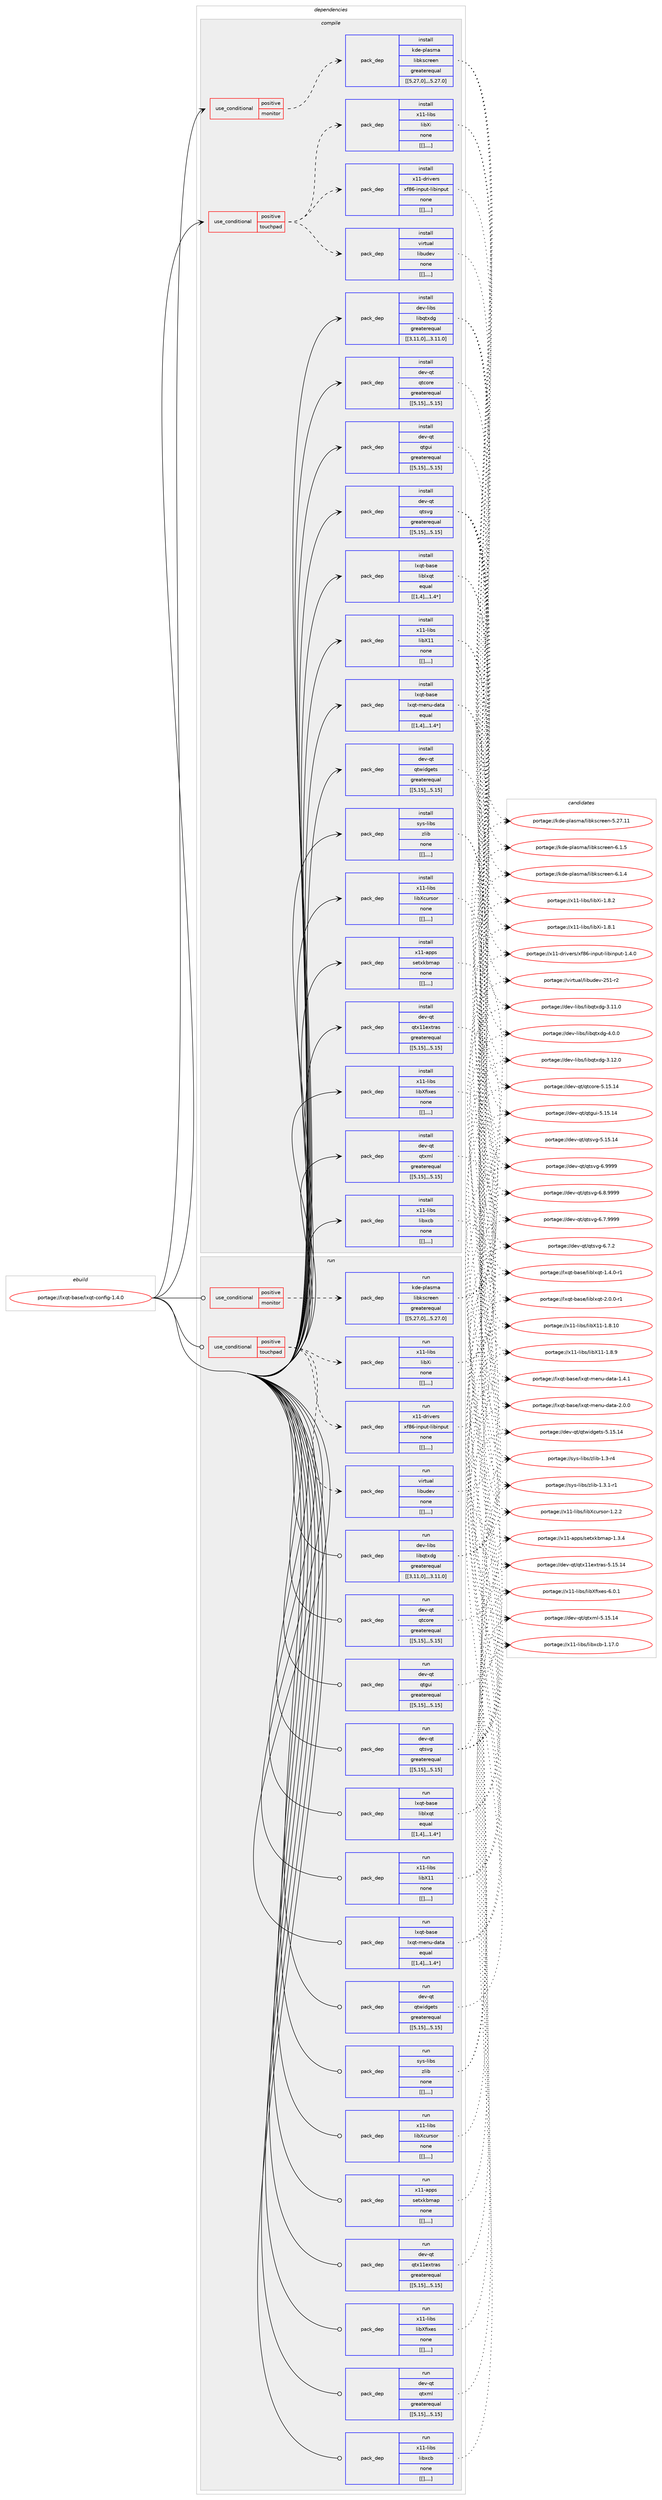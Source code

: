 digraph prolog {

# *************
# Graph options
# *************

newrank=true;
concentrate=true;
compound=true;
graph [rankdir=LR,fontname=Helvetica,fontsize=10,ranksep=1.5];#, ranksep=2.5, nodesep=0.2];
edge  [arrowhead=vee];
node  [fontname=Helvetica,fontsize=10];

# **********
# The ebuild
# **********

subgraph cluster_leftcol {
color=gray;
label=<<i>ebuild</i>>;
id [label="portage://lxqt-base/lxqt-config-1.4.0", color=red, width=4, href="../lxqt-base/lxqt-config-1.4.0.svg"];
}

# ****************
# The dependencies
# ****************

subgraph cluster_midcol {
color=gray;
label=<<i>dependencies</i>>;
subgraph cluster_compile {
fillcolor="#eeeeee";
style=filled;
label=<<i>compile</i>>;
subgraph cond71280 {
dependency287753 [label=<<TABLE BORDER="0" CELLBORDER="1" CELLSPACING="0" CELLPADDING="4"><TR><TD ROWSPAN="3" CELLPADDING="10">use_conditional</TD></TR><TR><TD>positive</TD></TR><TR><TD>monitor</TD></TR></TABLE>>, shape=none, color=red];
subgraph pack214099 {
dependency287754 [label=<<TABLE BORDER="0" CELLBORDER="1" CELLSPACING="0" CELLPADDING="4" WIDTH="220"><TR><TD ROWSPAN="6" CELLPADDING="30">pack_dep</TD></TR><TR><TD WIDTH="110">install</TD></TR><TR><TD>kde-plasma</TD></TR><TR><TD>libkscreen</TD></TR><TR><TD>greaterequal</TD></TR><TR><TD>[[5,27,0],,,5.27.0]</TD></TR></TABLE>>, shape=none, color=blue];
}
dependency287753:e -> dependency287754:w [weight=20,style="dashed",arrowhead="vee"];
}
id:e -> dependency287753:w [weight=20,style="solid",arrowhead="vee"];
subgraph cond71281 {
dependency287755 [label=<<TABLE BORDER="0" CELLBORDER="1" CELLSPACING="0" CELLPADDING="4"><TR><TD ROWSPAN="3" CELLPADDING="10">use_conditional</TD></TR><TR><TD>positive</TD></TR><TR><TD>touchpad</TD></TR></TABLE>>, shape=none, color=red];
subgraph pack214100 {
dependency287756 [label=<<TABLE BORDER="0" CELLBORDER="1" CELLSPACING="0" CELLPADDING="4" WIDTH="220"><TR><TD ROWSPAN="6" CELLPADDING="30">pack_dep</TD></TR><TR><TD WIDTH="110">install</TD></TR><TR><TD>virtual</TD></TR><TR><TD>libudev</TD></TR><TR><TD>none</TD></TR><TR><TD>[[],,,,]</TD></TR></TABLE>>, shape=none, color=blue];
}
dependency287755:e -> dependency287756:w [weight=20,style="dashed",arrowhead="vee"];
subgraph pack214101 {
dependency287757 [label=<<TABLE BORDER="0" CELLBORDER="1" CELLSPACING="0" CELLPADDING="4" WIDTH="220"><TR><TD ROWSPAN="6" CELLPADDING="30">pack_dep</TD></TR><TR><TD WIDTH="110">install</TD></TR><TR><TD>x11-drivers</TD></TR><TR><TD>xf86-input-libinput</TD></TR><TR><TD>none</TD></TR><TR><TD>[[],,,,]</TD></TR></TABLE>>, shape=none, color=blue];
}
dependency287755:e -> dependency287757:w [weight=20,style="dashed",arrowhead="vee"];
subgraph pack214102 {
dependency287758 [label=<<TABLE BORDER="0" CELLBORDER="1" CELLSPACING="0" CELLPADDING="4" WIDTH="220"><TR><TD ROWSPAN="6" CELLPADDING="30">pack_dep</TD></TR><TR><TD WIDTH="110">install</TD></TR><TR><TD>x11-libs</TD></TR><TR><TD>libXi</TD></TR><TR><TD>none</TD></TR><TR><TD>[[],,,,]</TD></TR></TABLE>>, shape=none, color=blue];
}
dependency287755:e -> dependency287758:w [weight=20,style="dashed",arrowhead="vee"];
}
id:e -> dependency287755:w [weight=20,style="solid",arrowhead="vee"];
subgraph pack214103 {
dependency287759 [label=<<TABLE BORDER="0" CELLBORDER="1" CELLSPACING="0" CELLPADDING="4" WIDTH="220"><TR><TD ROWSPAN="6" CELLPADDING="30">pack_dep</TD></TR><TR><TD WIDTH="110">install</TD></TR><TR><TD>dev-libs</TD></TR><TR><TD>libqtxdg</TD></TR><TR><TD>greaterequal</TD></TR><TR><TD>[[3,11,0],,,3.11.0]</TD></TR></TABLE>>, shape=none, color=blue];
}
id:e -> dependency287759:w [weight=20,style="solid",arrowhead="vee"];
subgraph pack214104 {
dependency287760 [label=<<TABLE BORDER="0" CELLBORDER="1" CELLSPACING="0" CELLPADDING="4" WIDTH="220"><TR><TD ROWSPAN="6" CELLPADDING="30">pack_dep</TD></TR><TR><TD WIDTH="110">install</TD></TR><TR><TD>dev-qt</TD></TR><TR><TD>qtcore</TD></TR><TR><TD>greaterequal</TD></TR><TR><TD>[[5,15],,,5.15]</TD></TR></TABLE>>, shape=none, color=blue];
}
id:e -> dependency287760:w [weight=20,style="solid",arrowhead="vee"];
subgraph pack214105 {
dependency287761 [label=<<TABLE BORDER="0" CELLBORDER="1" CELLSPACING="0" CELLPADDING="4" WIDTH="220"><TR><TD ROWSPAN="6" CELLPADDING="30">pack_dep</TD></TR><TR><TD WIDTH="110">install</TD></TR><TR><TD>dev-qt</TD></TR><TR><TD>qtgui</TD></TR><TR><TD>greaterequal</TD></TR><TR><TD>[[5,15],,,5.15]</TD></TR></TABLE>>, shape=none, color=blue];
}
id:e -> dependency287761:w [weight=20,style="solid",arrowhead="vee"];
subgraph pack214106 {
dependency287762 [label=<<TABLE BORDER="0" CELLBORDER="1" CELLSPACING="0" CELLPADDING="4" WIDTH="220"><TR><TD ROWSPAN="6" CELLPADDING="30">pack_dep</TD></TR><TR><TD WIDTH="110">install</TD></TR><TR><TD>dev-qt</TD></TR><TR><TD>qtsvg</TD></TR><TR><TD>greaterequal</TD></TR><TR><TD>[[5,15],,,5.15]</TD></TR></TABLE>>, shape=none, color=blue];
}
id:e -> dependency287762:w [weight=20,style="solid",arrowhead="vee"];
subgraph pack214107 {
dependency287763 [label=<<TABLE BORDER="0" CELLBORDER="1" CELLSPACING="0" CELLPADDING="4" WIDTH="220"><TR><TD ROWSPAN="6" CELLPADDING="30">pack_dep</TD></TR><TR><TD WIDTH="110">install</TD></TR><TR><TD>dev-qt</TD></TR><TR><TD>qtwidgets</TD></TR><TR><TD>greaterequal</TD></TR><TR><TD>[[5,15],,,5.15]</TD></TR></TABLE>>, shape=none, color=blue];
}
id:e -> dependency287763:w [weight=20,style="solid",arrowhead="vee"];
subgraph pack214108 {
dependency287764 [label=<<TABLE BORDER="0" CELLBORDER="1" CELLSPACING="0" CELLPADDING="4" WIDTH="220"><TR><TD ROWSPAN="6" CELLPADDING="30">pack_dep</TD></TR><TR><TD WIDTH="110">install</TD></TR><TR><TD>dev-qt</TD></TR><TR><TD>qtx11extras</TD></TR><TR><TD>greaterequal</TD></TR><TR><TD>[[5,15],,,5.15]</TD></TR></TABLE>>, shape=none, color=blue];
}
id:e -> dependency287764:w [weight=20,style="solid",arrowhead="vee"];
subgraph pack214109 {
dependency287765 [label=<<TABLE BORDER="0" CELLBORDER="1" CELLSPACING="0" CELLPADDING="4" WIDTH="220"><TR><TD ROWSPAN="6" CELLPADDING="30">pack_dep</TD></TR><TR><TD WIDTH="110">install</TD></TR><TR><TD>dev-qt</TD></TR><TR><TD>qtxml</TD></TR><TR><TD>greaterequal</TD></TR><TR><TD>[[5,15],,,5.15]</TD></TR></TABLE>>, shape=none, color=blue];
}
id:e -> dependency287765:w [weight=20,style="solid",arrowhead="vee"];
subgraph pack214110 {
dependency287766 [label=<<TABLE BORDER="0" CELLBORDER="1" CELLSPACING="0" CELLPADDING="4" WIDTH="220"><TR><TD ROWSPAN="6" CELLPADDING="30">pack_dep</TD></TR><TR><TD WIDTH="110">install</TD></TR><TR><TD>lxqt-base</TD></TR><TR><TD>liblxqt</TD></TR><TR><TD>equal</TD></TR><TR><TD>[[1,4],,,1.4*]</TD></TR></TABLE>>, shape=none, color=blue];
}
id:e -> dependency287766:w [weight=20,style="solid",arrowhead="vee"];
subgraph pack214111 {
dependency287767 [label=<<TABLE BORDER="0" CELLBORDER="1" CELLSPACING="0" CELLPADDING="4" WIDTH="220"><TR><TD ROWSPAN="6" CELLPADDING="30">pack_dep</TD></TR><TR><TD WIDTH="110">install</TD></TR><TR><TD>lxqt-base</TD></TR><TR><TD>lxqt-menu-data</TD></TR><TR><TD>equal</TD></TR><TR><TD>[[1,4],,,1.4*]</TD></TR></TABLE>>, shape=none, color=blue];
}
id:e -> dependency287767:w [weight=20,style="solid",arrowhead="vee"];
subgraph pack214112 {
dependency287768 [label=<<TABLE BORDER="0" CELLBORDER="1" CELLSPACING="0" CELLPADDING="4" WIDTH="220"><TR><TD ROWSPAN="6" CELLPADDING="30">pack_dep</TD></TR><TR><TD WIDTH="110">install</TD></TR><TR><TD>sys-libs</TD></TR><TR><TD>zlib</TD></TR><TR><TD>none</TD></TR><TR><TD>[[],,,,]</TD></TR></TABLE>>, shape=none, color=blue];
}
id:e -> dependency287768:w [weight=20,style="solid",arrowhead="vee"];
subgraph pack214113 {
dependency287769 [label=<<TABLE BORDER="0" CELLBORDER="1" CELLSPACING="0" CELLPADDING="4" WIDTH="220"><TR><TD ROWSPAN="6" CELLPADDING="30">pack_dep</TD></TR><TR><TD WIDTH="110">install</TD></TR><TR><TD>x11-apps</TD></TR><TR><TD>setxkbmap</TD></TR><TR><TD>none</TD></TR><TR><TD>[[],,,,]</TD></TR></TABLE>>, shape=none, color=blue];
}
id:e -> dependency287769:w [weight=20,style="solid",arrowhead="vee"];
subgraph pack214114 {
dependency287770 [label=<<TABLE BORDER="0" CELLBORDER="1" CELLSPACING="0" CELLPADDING="4" WIDTH="220"><TR><TD ROWSPAN="6" CELLPADDING="30">pack_dep</TD></TR><TR><TD WIDTH="110">install</TD></TR><TR><TD>x11-libs</TD></TR><TR><TD>libX11</TD></TR><TR><TD>none</TD></TR><TR><TD>[[],,,,]</TD></TR></TABLE>>, shape=none, color=blue];
}
id:e -> dependency287770:w [weight=20,style="solid",arrowhead="vee"];
subgraph pack214115 {
dependency287771 [label=<<TABLE BORDER="0" CELLBORDER="1" CELLSPACING="0" CELLPADDING="4" WIDTH="220"><TR><TD ROWSPAN="6" CELLPADDING="30">pack_dep</TD></TR><TR><TD WIDTH="110">install</TD></TR><TR><TD>x11-libs</TD></TR><TR><TD>libXcursor</TD></TR><TR><TD>none</TD></TR><TR><TD>[[],,,,]</TD></TR></TABLE>>, shape=none, color=blue];
}
id:e -> dependency287771:w [weight=20,style="solid",arrowhead="vee"];
subgraph pack214116 {
dependency287772 [label=<<TABLE BORDER="0" CELLBORDER="1" CELLSPACING="0" CELLPADDING="4" WIDTH="220"><TR><TD ROWSPAN="6" CELLPADDING="30">pack_dep</TD></TR><TR><TD WIDTH="110">install</TD></TR><TR><TD>x11-libs</TD></TR><TR><TD>libXfixes</TD></TR><TR><TD>none</TD></TR><TR><TD>[[],,,,]</TD></TR></TABLE>>, shape=none, color=blue];
}
id:e -> dependency287772:w [weight=20,style="solid",arrowhead="vee"];
subgraph pack214117 {
dependency287773 [label=<<TABLE BORDER="0" CELLBORDER="1" CELLSPACING="0" CELLPADDING="4" WIDTH="220"><TR><TD ROWSPAN="6" CELLPADDING="30">pack_dep</TD></TR><TR><TD WIDTH="110">install</TD></TR><TR><TD>x11-libs</TD></TR><TR><TD>libxcb</TD></TR><TR><TD>none</TD></TR><TR><TD>[[],,,,]</TD></TR></TABLE>>, shape=none, color=blue];
}
id:e -> dependency287773:w [weight=20,style="solid",arrowhead="vee"];
}
subgraph cluster_compileandrun {
fillcolor="#eeeeee";
style=filled;
label=<<i>compile and run</i>>;
}
subgraph cluster_run {
fillcolor="#eeeeee";
style=filled;
label=<<i>run</i>>;
subgraph cond71282 {
dependency287774 [label=<<TABLE BORDER="0" CELLBORDER="1" CELLSPACING="0" CELLPADDING="4"><TR><TD ROWSPAN="3" CELLPADDING="10">use_conditional</TD></TR><TR><TD>positive</TD></TR><TR><TD>monitor</TD></TR></TABLE>>, shape=none, color=red];
subgraph pack214118 {
dependency287775 [label=<<TABLE BORDER="0" CELLBORDER="1" CELLSPACING="0" CELLPADDING="4" WIDTH="220"><TR><TD ROWSPAN="6" CELLPADDING="30">pack_dep</TD></TR><TR><TD WIDTH="110">run</TD></TR><TR><TD>kde-plasma</TD></TR><TR><TD>libkscreen</TD></TR><TR><TD>greaterequal</TD></TR><TR><TD>[[5,27,0],,,5.27.0]</TD></TR></TABLE>>, shape=none, color=blue];
}
dependency287774:e -> dependency287775:w [weight=20,style="dashed",arrowhead="vee"];
}
id:e -> dependency287774:w [weight=20,style="solid",arrowhead="odot"];
subgraph cond71283 {
dependency287776 [label=<<TABLE BORDER="0" CELLBORDER="1" CELLSPACING="0" CELLPADDING="4"><TR><TD ROWSPAN="3" CELLPADDING="10">use_conditional</TD></TR><TR><TD>positive</TD></TR><TR><TD>touchpad</TD></TR></TABLE>>, shape=none, color=red];
subgraph pack214119 {
dependency287777 [label=<<TABLE BORDER="0" CELLBORDER="1" CELLSPACING="0" CELLPADDING="4" WIDTH="220"><TR><TD ROWSPAN="6" CELLPADDING="30">pack_dep</TD></TR><TR><TD WIDTH="110">run</TD></TR><TR><TD>virtual</TD></TR><TR><TD>libudev</TD></TR><TR><TD>none</TD></TR><TR><TD>[[],,,,]</TD></TR></TABLE>>, shape=none, color=blue];
}
dependency287776:e -> dependency287777:w [weight=20,style="dashed",arrowhead="vee"];
subgraph pack214120 {
dependency287778 [label=<<TABLE BORDER="0" CELLBORDER="1" CELLSPACING="0" CELLPADDING="4" WIDTH="220"><TR><TD ROWSPAN="6" CELLPADDING="30">pack_dep</TD></TR><TR><TD WIDTH="110">run</TD></TR><TR><TD>x11-drivers</TD></TR><TR><TD>xf86-input-libinput</TD></TR><TR><TD>none</TD></TR><TR><TD>[[],,,,]</TD></TR></TABLE>>, shape=none, color=blue];
}
dependency287776:e -> dependency287778:w [weight=20,style="dashed",arrowhead="vee"];
subgraph pack214121 {
dependency287779 [label=<<TABLE BORDER="0" CELLBORDER="1" CELLSPACING="0" CELLPADDING="4" WIDTH="220"><TR><TD ROWSPAN="6" CELLPADDING="30">pack_dep</TD></TR><TR><TD WIDTH="110">run</TD></TR><TR><TD>x11-libs</TD></TR><TR><TD>libXi</TD></TR><TR><TD>none</TD></TR><TR><TD>[[],,,,]</TD></TR></TABLE>>, shape=none, color=blue];
}
dependency287776:e -> dependency287779:w [weight=20,style="dashed",arrowhead="vee"];
}
id:e -> dependency287776:w [weight=20,style="solid",arrowhead="odot"];
subgraph pack214122 {
dependency287780 [label=<<TABLE BORDER="0" CELLBORDER="1" CELLSPACING="0" CELLPADDING="4" WIDTH="220"><TR><TD ROWSPAN="6" CELLPADDING="30">pack_dep</TD></TR><TR><TD WIDTH="110">run</TD></TR><TR><TD>dev-libs</TD></TR><TR><TD>libqtxdg</TD></TR><TR><TD>greaterequal</TD></TR><TR><TD>[[3,11,0],,,3.11.0]</TD></TR></TABLE>>, shape=none, color=blue];
}
id:e -> dependency287780:w [weight=20,style="solid",arrowhead="odot"];
subgraph pack214123 {
dependency287781 [label=<<TABLE BORDER="0" CELLBORDER="1" CELLSPACING="0" CELLPADDING="4" WIDTH="220"><TR><TD ROWSPAN="6" CELLPADDING="30">pack_dep</TD></TR><TR><TD WIDTH="110">run</TD></TR><TR><TD>dev-qt</TD></TR><TR><TD>qtcore</TD></TR><TR><TD>greaterequal</TD></TR><TR><TD>[[5,15],,,5.15]</TD></TR></TABLE>>, shape=none, color=blue];
}
id:e -> dependency287781:w [weight=20,style="solid",arrowhead="odot"];
subgraph pack214124 {
dependency287782 [label=<<TABLE BORDER="0" CELLBORDER="1" CELLSPACING="0" CELLPADDING="4" WIDTH="220"><TR><TD ROWSPAN="6" CELLPADDING="30">pack_dep</TD></TR><TR><TD WIDTH="110">run</TD></TR><TR><TD>dev-qt</TD></TR><TR><TD>qtgui</TD></TR><TR><TD>greaterequal</TD></TR><TR><TD>[[5,15],,,5.15]</TD></TR></TABLE>>, shape=none, color=blue];
}
id:e -> dependency287782:w [weight=20,style="solid",arrowhead="odot"];
subgraph pack214125 {
dependency287783 [label=<<TABLE BORDER="0" CELLBORDER="1" CELLSPACING="0" CELLPADDING="4" WIDTH="220"><TR><TD ROWSPAN="6" CELLPADDING="30">pack_dep</TD></TR><TR><TD WIDTH="110">run</TD></TR><TR><TD>dev-qt</TD></TR><TR><TD>qtsvg</TD></TR><TR><TD>greaterequal</TD></TR><TR><TD>[[5,15],,,5.15]</TD></TR></TABLE>>, shape=none, color=blue];
}
id:e -> dependency287783:w [weight=20,style="solid",arrowhead="odot"];
subgraph pack214126 {
dependency287784 [label=<<TABLE BORDER="0" CELLBORDER="1" CELLSPACING="0" CELLPADDING="4" WIDTH="220"><TR><TD ROWSPAN="6" CELLPADDING="30">pack_dep</TD></TR><TR><TD WIDTH="110">run</TD></TR><TR><TD>dev-qt</TD></TR><TR><TD>qtwidgets</TD></TR><TR><TD>greaterequal</TD></TR><TR><TD>[[5,15],,,5.15]</TD></TR></TABLE>>, shape=none, color=blue];
}
id:e -> dependency287784:w [weight=20,style="solid",arrowhead="odot"];
subgraph pack214127 {
dependency287785 [label=<<TABLE BORDER="0" CELLBORDER="1" CELLSPACING="0" CELLPADDING="4" WIDTH="220"><TR><TD ROWSPAN="6" CELLPADDING="30">pack_dep</TD></TR><TR><TD WIDTH="110">run</TD></TR><TR><TD>dev-qt</TD></TR><TR><TD>qtx11extras</TD></TR><TR><TD>greaterequal</TD></TR><TR><TD>[[5,15],,,5.15]</TD></TR></TABLE>>, shape=none, color=blue];
}
id:e -> dependency287785:w [weight=20,style="solid",arrowhead="odot"];
subgraph pack214128 {
dependency287786 [label=<<TABLE BORDER="0" CELLBORDER="1" CELLSPACING="0" CELLPADDING="4" WIDTH="220"><TR><TD ROWSPAN="6" CELLPADDING="30">pack_dep</TD></TR><TR><TD WIDTH="110">run</TD></TR><TR><TD>dev-qt</TD></TR><TR><TD>qtxml</TD></TR><TR><TD>greaterequal</TD></TR><TR><TD>[[5,15],,,5.15]</TD></TR></TABLE>>, shape=none, color=blue];
}
id:e -> dependency287786:w [weight=20,style="solid",arrowhead="odot"];
subgraph pack214129 {
dependency287787 [label=<<TABLE BORDER="0" CELLBORDER="1" CELLSPACING="0" CELLPADDING="4" WIDTH="220"><TR><TD ROWSPAN="6" CELLPADDING="30">pack_dep</TD></TR><TR><TD WIDTH="110">run</TD></TR><TR><TD>lxqt-base</TD></TR><TR><TD>liblxqt</TD></TR><TR><TD>equal</TD></TR><TR><TD>[[1,4],,,1.4*]</TD></TR></TABLE>>, shape=none, color=blue];
}
id:e -> dependency287787:w [weight=20,style="solid",arrowhead="odot"];
subgraph pack214130 {
dependency287788 [label=<<TABLE BORDER="0" CELLBORDER="1" CELLSPACING="0" CELLPADDING="4" WIDTH="220"><TR><TD ROWSPAN="6" CELLPADDING="30">pack_dep</TD></TR><TR><TD WIDTH="110">run</TD></TR><TR><TD>lxqt-base</TD></TR><TR><TD>lxqt-menu-data</TD></TR><TR><TD>equal</TD></TR><TR><TD>[[1,4],,,1.4*]</TD></TR></TABLE>>, shape=none, color=blue];
}
id:e -> dependency287788:w [weight=20,style="solid",arrowhead="odot"];
subgraph pack214131 {
dependency287789 [label=<<TABLE BORDER="0" CELLBORDER="1" CELLSPACING="0" CELLPADDING="4" WIDTH="220"><TR><TD ROWSPAN="6" CELLPADDING="30">pack_dep</TD></TR><TR><TD WIDTH="110">run</TD></TR><TR><TD>sys-libs</TD></TR><TR><TD>zlib</TD></TR><TR><TD>none</TD></TR><TR><TD>[[],,,,]</TD></TR></TABLE>>, shape=none, color=blue];
}
id:e -> dependency287789:w [weight=20,style="solid",arrowhead="odot"];
subgraph pack214132 {
dependency287790 [label=<<TABLE BORDER="0" CELLBORDER="1" CELLSPACING="0" CELLPADDING="4" WIDTH="220"><TR><TD ROWSPAN="6" CELLPADDING="30">pack_dep</TD></TR><TR><TD WIDTH="110">run</TD></TR><TR><TD>x11-apps</TD></TR><TR><TD>setxkbmap</TD></TR><TR><TD>none</TD></TR><TR><TD>[[],,,,]</TD></TR></TABLE>>, shape=none, color=blue];
}
id:e -> dependency287790:w [weight=20,style="solid",arrowhead="odot"];
subgraph pack214133 {
dependency287791 [label=<<TABLE BORDER="0" CELLBORDER="1" CELLSPACING="0" CELLPADDING="4" WIDTH="220"><TR><TD ROWSPAN="6" CELLPADDING="30">pack_dep</TD></TR><TR><TD WIDTH="110">run</TD></TR><TR><TD>x11-libs</TD></TR><TR><TD>libX11</TD></TR><TR><TD>none</TD></TR><TR><TD>[[],,,,]</TD></TR></TABLE>>, shape=none, color=blue];
}
id:e -> dependency287791:w [weight=20,style="solid",arrowhead="odot"];
subgraph pack214134 {
dependency287792 [label=<<TABLE BORDER="0" CELLBORDER="1" CELLSPACING="0" CELLPADDING="4" WIDTH="220"><TR><TD ROWSPAN="6" CELLPADDING="30">pack_dep</TD></TR><TR><TD WIDTH="110">run</TD></TR><TR><TD>x11-libs</TD></TR><TR><TD>libXcursor</TD></TR><TR><TD>none</TD></TR><TR><TD>[[],,,,]</TD></TR></TABLE>>, shape=none, color=blue];
}
id:e -> dependency287792:w [weight=20,style="solid",arrowhead="odot"];
subgraph pack214135 {
dependency287793 [label=<<TABLE BORDER="0" CELLBORDER="1" CELLSPACING="0" CELLPADDING="4" WIDTH="220"><TR><TD ROWSPAN="6" CELLPADDING="30">pack_dep</TD></TR><TR><TD WIDTH="110">run</TD></TR><TR><TD>x11-libs</TD></TR><TR><TD>libXfixes</TD></TR><TR><TD>none</TD></TR><TR><TD>[[],,,,]</TD></TR></TABLE>>, shape=none, color=blue];
}
id:e -> dependency287793:w [weight=20,style="solid",arrowhead="odot"];
subgraph pack214136 {
dependency287794 [label=<<TABLE BORDER="0" CELLBORDER="1" CELLSPACING="0" CELLPADDING="4" WIDTH="220"><TR><TD ROWSPAN="6" CELLPADDING="30">pack_dep</TD></TR><TR><TD WIDTH="110">run</TD></TR><TR><TD>x11-libs</TD></TR><TR><TD>libxcb</TD></TR><TR><TD>none</TD></TR><TR><TD>[[],,,,]</TD></TR></TABLE>>, shape=none, color=blue];
}
id:e -> dependency287794:w [weight=20,style="solid",arrowhead="odot"];
}
}

# **************
# The candidates
# **************

subgraph cluster_choices {
rank=same;
color=gray;
label=<<i>candidates</i>>;

subgraph choice214099 {
color=black;
nodesep=1;
choice107100101451121089711510997471081059810711599114101101110455446494653 [label="portage://kde-plasma/libkscreen-6.1.5", color=red, width=4,href="../kde-plasma/libkscreen-6.1.5.svg"];
choice107100101451121089711510997471081059810711599114101101110455446494652 [label="portage://kde-plasma/libkscreen-6.1.4", color=red, width=4,href="../kde-plasma/libkscreen-6.1.4.svg"];
choice1071001014511210897115109974710810598107115991141011011104553465055464949 [label="portage://kde-plasma/libkscreen-5.27.11", color=red, width=4,href="../kde-plasma/libkscreen-5.27.11.svg"];
dependency287754:e -> choice107100101451121089711510997471081059810711599114101101110455446494653:w [style=dotted,weight="100"];
dependency287754:e -> choice107100101451121089711510997471081059810711599114101101110455446494652:w [style=dotted,weight="100"];
dependency287754:e -> choice1071001014511210897115109974710810598107115991141011011104553465055464949:w [style=dotted,weight="100"];
}
subgraph choice214100 {
color=black;
nodesep=1;
choice118105114116117971084710810598117100101118455053494511450 [label="portage://virtual/libudev-251-r2", color=red, width=4,href="../virtual/libudev-251-r2.svg"];
dependency287756:e -> choice118105114116117971084710810598117100101118455053494511450:w [style=dotted,weight="100"];
}
subgraph choice214101 {
color=black;
nodesep=1;
choice120494945100114105118101114115471201025654451051101121171164510810598105110112117116454946524648 [label="portage://x11-drivers/xf86-input-libinput-1.4.0", color=red, width=4,href="../x11-drivers/xf86-input-libinput-1.4.0.svg"];
dependency287757:e -> choice120494945100114105118101114115471201025654451051101121171164510810598105110112117116454946524648:w [style=dotted,weight="100"];
}
subgraph choice214102 {
color=black;
nodesep=1;
choice12049494510810598115471081059888105454946564650 [label="portage://x11-libs/libXi-1.8.2", color=red, width=4,href="../x11-libs/libXi-1.8.2.svg"];
choice12049494510810598115471081059888105454946564649 [label="portage://x11-libs/libXi-1.8.1", color=red, width=4,href="../x11-libs/libXi-1.8.1.svg"];
dependency287758:e -> choice12049494510810598115471081059888105454946564650:w [style=dotted,weight="100"];
dependency287758:e -> choice12049494510810598115471081059888105454946564649:w [style=dotted,weight="100"];
}
subgraph choice214103 {
color=black;
nodesep=1;
choice10010111845108105981154710810598113116120100103455246484648 [label="portage://dev-libs/libqtxdg-4.0.0", color=red, width=4,href="../dev-libs/libqtxdg-4.0.0.svg"];
choice1001011184510810598115471081059811311612010010345514649504648 [label="portage://dev-libs/libqtxdg-3.12.0", color=red, width=4,href="../dev-libs/libqtxdg-3.12.0.svg"];
choice1001011184510810598115471081059811311612010010345514649494648 [label="portage://dev-libs/libqtxdg-3.11.0", color=red, width=4,href="../dev-libs/libqtxdg-3.11.0.svg"];
dependency287759:e -> choice10010111845108105981154710810598113116120100103455246484648:w [style=dotted,weight="100"];
dependency287759:e -> choice1001011184510810598115471081059811311612010010345514649504648:w [style=dotted,weight="100"];
dependency287759:e -> choice1001011184510810598115471081059811311612010010345514649494648:w [style=dotted,weight="100"];
}
subgraph choice214104 {
color=black;
nodesep=1;
choice1001011184511311647113116991111141014553464953464952 [label="portage://dev-qt/qtcore-5.15.14", color=red, width=4,href="../dev-qt/qtcore-5.15.14.svg"];
dependency287760:e -> choice1001011184511311647113116991111141014553464953464952:w [style=dotted,weight="100"];
}
subgraph choice214105 {
color=black;
nodesep=1;
choice10010111845113116471131161031171054553464953464952 [label="portage://dev-qt/qtgui-5.15.14", color=red, width=4,href="../dev-qt/qtgui-5.15.14.svg"];
dependency287761:e -> choice10010111845113116471131161031171054553464953464952:w [style=dotted,weight="100"];
}
subgraph choice214106 {
color=black;
nodesep=1;
choice100101118451131164711311611511810345544657575757 [label="portage://dev-qt/qtsvg-6.9999", color=red, width=4,href="../dev-qt/qtsvg-6.9999.svg"];
choice1001011184511311647113116115118103455446564657575757 [label="portage://dev-qt/qtsvg-6.8.9999", color=red, width=4,href="../dev-qt/qtsvg-6.8.9999.svg"];
choice1001011184511311647113116115118103455446554657575757 [label="portage://dev-qt/qtsvg-6.7.9999", color=red, width=4,href="../dev-qt/qtsvg-6.7.9999.svg"];
choice1001011184511311647113116115118103455446554650 [label="portage://dev-qt/qtsvg-6.7.2", color=red, width=4,href="../dev-qt/qtsvg-6.7.2.svg"];
choice10010111845113116471131161151181034553464953464952 [label="portage://dev-qt/qtsvg-5.15.14", color=red, width=4,href="../dev-qt/qtsvg-5.15.14.svg"];
dependency287762:e -> choice100101118451131164711311611511810345544657575757:w [style=dotted,weight="100"];
dependency287762:e -> choice1001011184511311647113116115118103455446564657575757:w [style=dotted,weight="100"];
dependency287762:e -> choice1001011184511311647113116115118103455446554657575757:w [style=dotted,weight="100"];
dependency287762:e -> choice1001011184511311647113116115118103455446554650:w [style=dotted,weight="100"];
dependency287762:e -> choice10010111845113116471131161151181034553464953464952:w [style=dotted,weight="100"];
}
subgraph choice214107 {
color=black;
nodesep=1;
choice10010111845113116471131161191051001031011161154553464953464952 [label="portage://dev-qt/qtwidgets-5.15.14", color=red, width=4,href="../dev-qt/qtwidgets-5.15.14.svg"];
dependency287763:e -> choice10010111845113116471131161191051001031011161154553464953464952:w [style=dotted,weight="100"];
}
subgraph choice214108 {
color=black;
nodesep=1;
choice10010111845113116471131161204949101120116114971154553464953464952 [label="portage://dev-qt/qtx11extras-5.15.14", color=red, width=4,href="../dev-qt/qtx11extras-5.15.14.svg"];
dependency287764:e -> choice10010111845113116471131161204949101120116114971154553464953464952:w [style=dotted,weight="100"];
}
subgraph choice214109 {
color=black;
nodesep=1;
choice10010111845113116471131161201091084553464953464952 [label="portage://dev-qt/qtxml-5.15.14", color=red, width=4,href="../dev-qt/qtxml-5.15.14.svg"];
dependency287765:e -> choice10010111845113116471131161201091084553464953464952:w [style=dotted,weight="100"];
}
subgraph choice214110 {
color=black;
nodesep=1;
choice10812011311645989711510147108105981081201131164550464846484511449 [label="portage://lxqt-base/liblxqt-2.0.0-r1", color=red, width=4,href="../lxqt-base/liblxqt-2.0.0-r1.svg"];
choice10812011311645989711510147108105981081201131164549465246484511449 [label="portage://lxqt-base/liblxqt-1.4.0-r1", color=red, width=4,href="../lxqt-base/liblxqt-1.4.0-r1.svg"];
dependency287766:e -> choice10812011311645989711510147108105981081201131164550464846484511449:w [style=dotted,weight="100"];
dependency287766:e -> choice10812011311645989711510147108105981081201131164549465246484511449:w [style=dotted,weight="100"];
}
subgraph choice214111 {
color=black;
nodesep=1;
choice1081201131164598971151014710812011311645109101110117451009711697455046484648 [label="portage://lxqt-base/lxqt-menu-data-2.0.0", color=red, width=4,href="../lxqt-base/lxqt-menu-data-2.0.0.svg"];
choice1081201131164598971151014710812011311645109101110117451009711697454946524649 [label="portage://lxqt-base/lxqt-menu-data-1.4.1", color=red, width=4,href="../lxqt-base/lxqt-menu-data-1.4.1.svg"];
dependency287767:e -> choice1081201131164598971151014710812011311645109101110117451009711697455046484648:w [style=dotted,weight="100"];
dependency287767:e -> choice1081201131164598971151014710812011311645109101110117451009711697454946524649:w [style=dotted,weight="100"];
}
subgraph choice214112 {
color=black;
nodesep=1;
choice115121115451081059811547122108105984549465146494511449 [label="portage://sys-libs/zlib-1.3.1-r1", color=red, width=4,href="../sys-libs/zlib-1.3.1-r1.svg"];
choice11512111545108105981154712210810598454946514511452 [label="portage://sys-libs/zlib-1.3-r4", color=red, width=4,href="../sys-libs/zlib-1.3-r4.svg"];
dependency287768:e -> choice115121115451081059811547122108105984549465146494511449:w [style=dotted,weight="100"];
dependency287768:e -> choice11512111545108105981154712210810598454946514511452:w [style=dotted,weight="100"];
}
subgraph choice214113 {
color=black;
nodesep=1;
choice12049494597112112115471151011161201079810997112454946514652 [label="portage://x11-apps/setxkbmap-1.3.4", color=red, width=4,href="../x11-apps/setxkbmap-1.3.4.svg"];
dependency287769:e -> choice12049494597112112115471151011161201079810997112454946514652:w [style=dotted,weight="100"];
}
subgraph choice214114 {
color=black;
nodesep=1;
choice12049494510810598115471081059888494945494656464948 [label="portage://x11-libs/libX11-1.8.10", color=red, width=4,href="../x11-libs/libX11-1.8.10.svg"];
choice120494945108105981154710810598884949454946564657 [label="portage://x11-libs/libX11-1.8.9", color=red, width=4,href="../x11-libs/libX11-1.8.9.svg"];
dependency287770:e -> choice12049494510810598115471081059888494945494656464948:w [style=dotted,weight="100"];
dependency287770:e -> choice120494945108105981154710810598884949454946564657:w [style=dotted,weight="100"];
}
subgraph choice214115 {
color=black;
nodesep=1;
choice1204949451081059811547108105988899117114115111114454946504650 [label="portage://x11-libs/libXcursor-1.2.2", color=red, width=4,href="../x11-libs/libXcursor-1.2.2.svg"];
dependency287771:e -> choice1204949451081059811547108105988899117114115111114454946504650:w [style=dotted,weight="100"];
}
subgraph choice214116 {
color=black;
nodesep=1;
choice12049494510810598115471081059888102105120101115455446484649 [label="portage://x11-libs/libXfixes-6.0.1", color=red, width=4,href="../x11-libs/libXfixes-6.0.1.svg"];
dependency287772:e -> choice12049494510810598115471081059888102105120101115455446484649:w [style=dotted,weight="100"];
}
subgraph choice214117 {
color=black;
nodesep=1;
choice120494945108105981154710810598120999845494649554648 [label="portage://x11-libs/libxcb-1.17.0", color=red, width=4,href="../x11-libs/libxcb-1.17.0.svg"];
dependency287773:e -> choice120494945108105981154710810598120999845494649554648:w [style=dotted,weight="100"];
}
subgraph choice214118 {
color=black;
nodesep=1;
choice107100101451121089711510997471081059810711599114101101110455446494653 [label="portage://kde-plasma/libkscreen-6.1.5", color=red, width=4,href="../kde-plasma/libkscreen-6.1.5.svg"];
choice107100101451121089711510997471081059810711599114101101110455446494652 [label="portage://kde-plasma/libkscreen-6.1.4", color=red, width=4,href="../kde-plasma/libkscreen-6.1.4.svg"];
choice1071001014511210897115109974710810598107115991141011011104553465055464949 [label="portage://kde-plasma/libkscreen-5.27.11", color=red, width=4,href="../kde-plasma/libkscreen-5.27.11.svg"];
dependency287775:e -> choice107100101451121089711510997471081059810711599114101101110455446494653:w [style=dotted,weight="100"];
dependency287775:e -> choice107100101451121089711510997471081059810711599114101101110455446494652:w [style=dotted,weight="100"];
dependency287775:e -> choice1071001014511210897115109974710810598107115991141011011104553465055464949:w [style=dotted,weight="100"];
}
subgraph choice214119 {
color=black;
nodesep=1;
choice118105114116117971084710810598117100101118455053494511450 [label="portage://virtual/libudev-251-r2", color=red, width=4,href="../virtual/libudev-251-r2.svg"];
dependency287777:e -> choice118105114116117971084710810598117100101118455053494511450:w [style=dotted,weight="100"];
}
subgraph choice214120 {
color=black;
nodesep=1;
choice120494945100114105118101114115471201025654451051101121171164510810598105110112117116454946524648 [label="portage://x11-drivers/xf86-input-libinput-1.4.0", color=red, width=4,href="../x11-drivers/xf86-input-libinput-1.4.0.svg"];
dependency287778:e -> choice120494945100114105118101114115471201025654451051101121171164510810598105110112117116454946524648:w [style=dotted,weight="100"];
}
subgraph choice214121 {
color=black;
nodesep=1;
choice12049494510810598115471081059888105454946564650 [label="portage://x11-libs/libXi-1.8.2", color=red, width=4,href="../x11-libs/libXi-1.8.2.svg"];
choice12049494510810598115471081059888105454946564649 [label="portage://x11-libs/libXi-1.8.1", color=red, width=4,href="../x11-libs/libXi-1.8.1.svg"];
dependency287779:e -> choice12049494510810598115471081059888105454946564650:w [style=dotted,weight="100"];
dependency287779:e -> choice12049494510810598115471081059888105454946564649:w [style=dotted,weight="100"];
}
subgraph choice214122 {
color=black;
nodesep=1;
choice10010111845108105981154710810598113116120100103455246484648 [label="portage://dev-libs/libqtxdg-4.0.0", color=red, width=4,href="../dev-libs/libqtxdg-4.0.0.svg"];
choice1001011184510810598115471081059811311612010010345514649504648 [label="portage://dev-libs/libqtxdg-3.12.0", color=red, width=4,href="../dev-libs/libqtxdg-3.12.0.svg"];
choice1001011184510810598115471081059811311612010010345514649494648 [label="portage://dev-libs/libqtxdg-3.11.0", color=red, width=4,href="../dev-libs/libqtxdg-3.11.0.svg"];
dependency287780:e -> choice10010111845108105981154710810598113116120100103455246484648:w [style=dotted,weight="100"];
dependency287780:e -> choice1001011184510810598115471081059811311612010010345514649504648:w [style=dotted,weight="100"];
dependency287780:e -> choice1001011184510810598115471081059811311612010010345514649494648:w [style=dotted,weight="100"];
}
subgraph choice214123 {
color=black;
nodesep=1;
choice1001011184511311647113116991111141014553464953464952 [label="portage://dev-qt/qtcore-5.15.14", color=red, width=4,href="../dev-qt/qtcore-5.15.14.svg"];
dependency287781:e -> choice1001011184511311647113116991111141014553464953464952:w [style=dotted,weight="100"];
}
subgraph choice214124 {
color=black;
nodesep=1;
choice10010111845113116471131161031171054553464953464952 [label="portage://dev-qt/qtgui-5.15.14", color=red, width=4,href="../dev-qt/qtgui-5.15.14.svg"];
dependency287782:e -> choice10010111845113116471131161031171054553464953464952:w [style=dotted,weight="100"];
}
subgraph choice214125 {
color=black;
nodesep=1;
choice100101118451131164711311611511810345544657575757 [label="portage://dev-qt/qtsvg-6.9999", color=red, width=4,href="../dev-qt/qtsvg-6.9999.svg"];
choice1001011184511311647113116115118103455446564657575757 [label="portage://dev-qt/qtsvg-6.8.9999", color=red, width=4,href="../dev-qt/qtsvg-6.8.9999.svg"];
choice1001011184511311647113116115118103455446554657575757 [label="portage://dev-qt/qtsvg-6.7.9999", color=red, width=4,href="../dev-qt/qtsvg-6.7.9999.svg"];
choice1001011184511311647113116115118103455446554650 [label="portage://dev-qt/qtsvg-6.7.2", color=red, width=4,href="../dev-qt/qtsvg-6.7.2.svg"];
choice10010111845113116471131161151181034553464953464952 [label="portage://dev-qt/qtsvg-5.15.14", color=red, width=4,href="../dev-qt/qtsvg-5.15.14.svg"];
dependency287783:e -> choice100101118451131164711311611511810345544657575757:w [style=dotted,weight="100"];
dependency287783:e -> choice1001011184511311647113116115118103455446564657575757:w [style=dotted,weight="100"];
dependency287783:e -> choice1001011184511311647113116115118103455446554657575757:w [style=dotted,weight="100"];
dependency287783:e -> choice1001011184511311647113116115118103455446554650:w [style=dotted,weight="100"];
dependency287783:e -> choice10010111845113116471131161151181034553464953464952:w [style=dotted,weight="100"];
}
subgraph choice214126 {
color=black;
nodesep=1;
choice10010111845113116471131161191051001031011161154553464953464952 [label="portage://dev-qt/qtwidgets-5.15.14", color=red, width=4,href="../dev-qt/qtwidgets-5.15.14.svg"];
dependency287784:e -> choice10010111845113116471131161191051001031011161154553464953464952:w [style=dotted,weight="100"];
}
subgraph choice214127 {
color=black;
nodesep=1;
choice10010111845113116471131161204949101120116114971154553464953464952 [label="portage://dev-qt/qtx11extras-5.15.14", color=red, width=4,href="../dev-qt/qtx11extras-5.15.14.svg"];
dependency287785:e -> choice10010111845113116471131161204949101120116114971154553464953464952:w [style=dotted,weight="100"];
}
subgraph choice214128 {
color=black;
nodesep=1;
choice10010111845113116471131161201091084553464953464952 [label="portage://dev-qt/qtxml-5.15.14", color=red, width=4,href="../dev-qt/qtxml-5.15.14.svg"];
dependency287786:e -> choice10010111845113116471131161201091084553464953464952:w [style=dotted,weight="100"];
}
subgraph choice214129 {
color=black;
nodesep=1;
choice10812011311645989711510147108105981081201131164550464846484511449 [label="portage://lxqt-base/liblxqt-2.0.0-r1", color=red, width=4,href="../lxqt-base/liblxqt-2.0.0-r1.svg"];
choice10812011311645989711510147108105981081201131164549465246484511449 [label="portage://lxqt-base/liblxqt-1.4.0-r1", color=red, width=4,href="../lxqt-base/liblxqt-1.4.0-r1.svg"];
dependency287787:e -> choice10812011311645989711510147108105981081201131164550464846484511449:w [style=dotted,weight="100"];
dependency287787:e -> choice10812011311645989711510147108105981081201131164549465246484511449:w [style=dotted,weight="100"];
}
subgraph choice214130 {
color=black;
nodesep=1;
choice1081201131164598971151014710812011311645109101110117451009711697455046484648 [label="portage://lxqt-base/lxqt-menu-data-2.0.0", color=red, width=4,href="../lxqt-base/lxqt-menu-data-2.0.0.svg"];
choice1081201131164598971151014710812011311645109101110117451009711697454946524649 [label="portage://lxqt-base/lxqt-menu-data-1.4.1", color=red, width=4,href="../lxqt-base/lxqt-menu-data-1.4.1.svg"];
dependency287788:e -> choice1081201131164598971151014710812011311645109101110117451009711697455046484648:w [style=dotted,weight="100"];
dependency287788:e -> choice1081201131164598971151014710812011311645109101110117451009711697454946524649:w [style=dotted,weight="100"];
}
subgraph choice214131 {
color=black;
nodesep=1;
choice115121115451081059811547122108105984549465146494511449 [label="portage://sys-libs/zlib-1.3.1-r1", color=red, width=4,href="../sys-libs/zlib-1.3.1-r1.svg"];
choice11512111545108105981154712210810598454946514511452 [label="portage://sys-libs/zlib-1.3-r4", color=red, width=4,href="../sys-libs/zlib-1.3-r4.svg"];
dependency287789:e -> choice115121115451081059811547122108105984549465146494511449:w [style=dotted,weight="100"];
dependency287789:e -> choice11512111545108105981154712210810598454946514511452:w [style=dotted,weight="100"];
}
subgraph choice214132 {
color=black;
nodesep=1;
choice12049494597112112115471151011161201079810997112454946514652 [label="portage://x11-apps/setxkbmap-1.3.4", color=red, width=4,href="../x11-apps/setxkbmap-1.3.4.svg"];
dependency287790:e -> choice12049494597112112115471151011161201079810997112454946514652:w [style=dotted,weight="100"];
}
subgraph choice214133 {
color=black;
nodesep=1;
choice12049494510810598115471081059888494945494656464948 [label="portage://x11-libs/libX11-1.8.10", color=red, width=4,href="../x11-libs/libX11-1.8.10.svg"];
choice120494945108105981154710810598884949454946564657 [label="portage://x11-libs/libX11-1.8.9", color=red, width=4,href="../x11-libs/libX11-1.8.9.svg"];
dependency287791:e -> choice12049494510810598115471081059888494945494656464948:w [style=dotted,weight="100"];
dependency287791:e -> choice120494945108105981154710810598884949454946564657:w [style=dotted,weight="100"];
}
subgraph choice214134 {
color=black;
nodesep=1;
choice1204949451081059811547108105988899117114115111114454946504650 [label="portage://x11-libs/libXcursor-1.2.2", color=red, width=4,href="../x11-libs/libXcursor-1.2.2.svg"];
dependency287792:e -> choice1204949451081059811547108105988899117114115111114454946504650:w [style=dotted,weight="100"];
}
subgraph choice214135 {
color=black;
nodesep=1;
choice12049494510810598115471081059888102105120101115455446484649 [label="portage://x11-libs/libXfixes-6.0.1", color=red, width=4,href="../x11-libs/libXfixes-6.0.1.svg"];
dependency287793:e -> choice12049494510810598115471081059888102105120101115455446484649:w [style=dotted,weight="100"];
}
subgraph choice214136 {
color=black;
nodesep=1;
choice120494945108105981154710810598120999845494649554648 [label="portage://x11-libs/libxcb-1.17.0", color=red, width=4,href="../x11-libs/libxcb-1.17.0.svg"];
dependency287794:e -> choice120494945108105981154710810598120999845494649554648:w [style=dotted,weight="100"];
}
}

}
